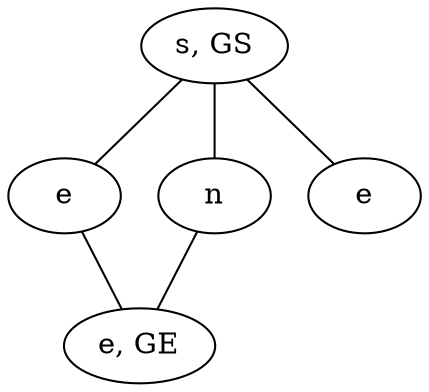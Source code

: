 graph {
ZjCH [label="s, GS"]
YISp [label="e, GE"]
ggJE [label="e"]
kvpT [label="n"]
RBUb [label="e"]
ZjCH -- ggJE
ZjCH -- kvpT
ZjCH -- RBUb
ggJE -- YISp
kvpT -- YISp
}